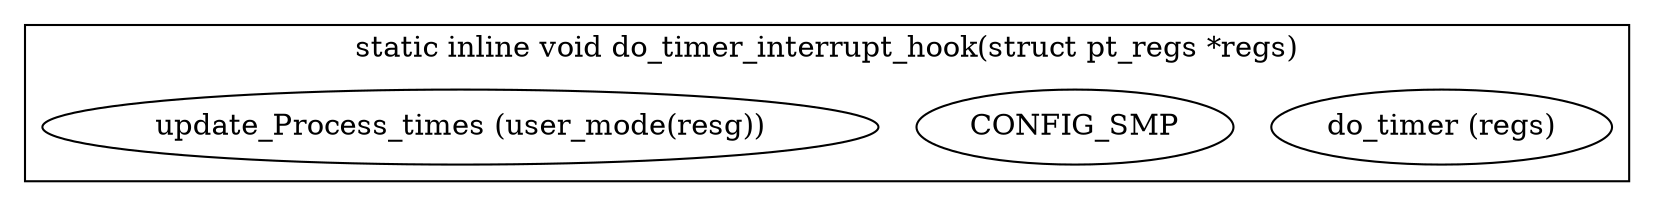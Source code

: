 digraph do_timer_h{
		subgraph cluster_do_timer_interrupt_hook{
				label="static inline void do_timer_interrupt_hook(struct pt_regs *regs)";
				do_timer[label="do_timer (regs)"];
				CONFIG_SMP[label="CONFIG_SMP"];
				update_Process_times[label="update_Process_times (user_mode(resg))"];

		}
}
